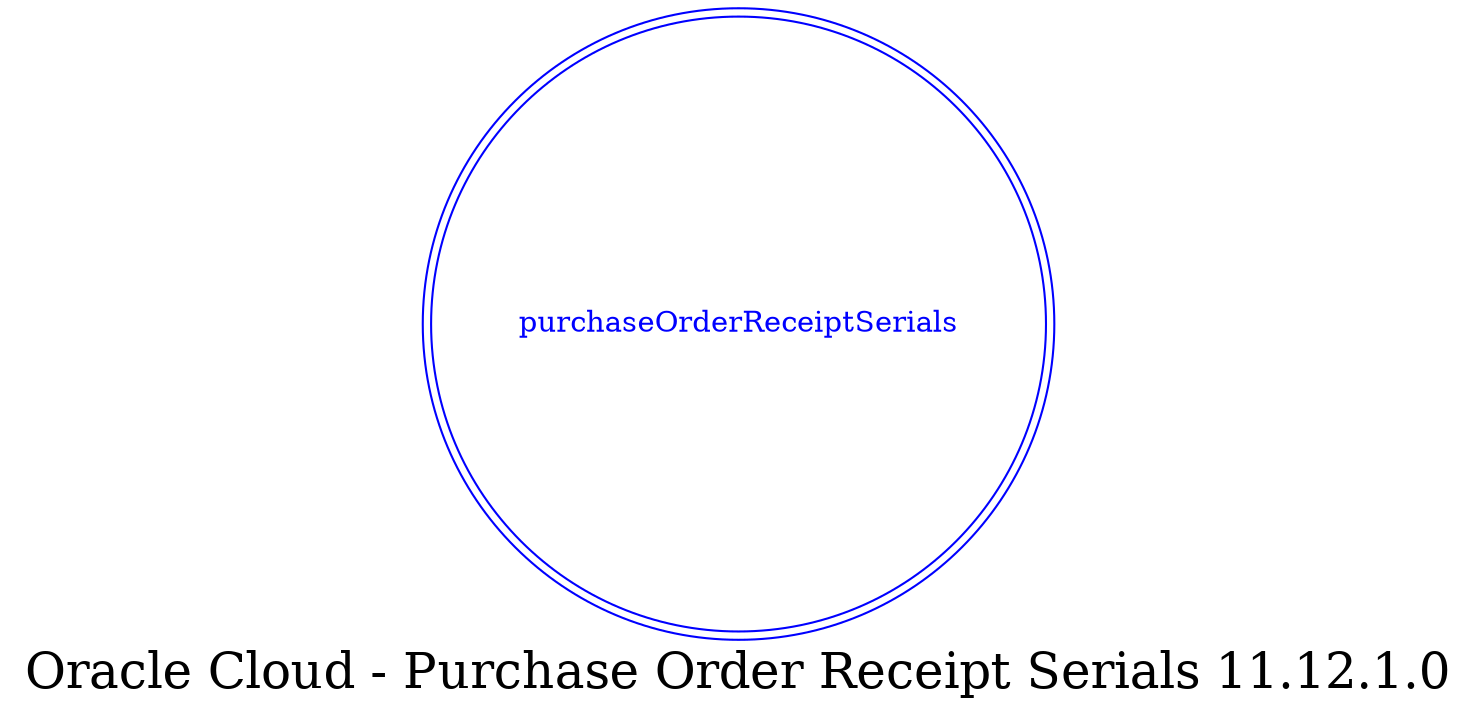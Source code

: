 digraph LexiconGraph {
graph[label="Oracle Cloud - Purchase Order Receipt Serials 11.12.1.0", fontsize=24]
splines=true
"purchaseOrderReceiptSerials" [color=blue, fontcolor=blue, shape=doublecircle]
}
